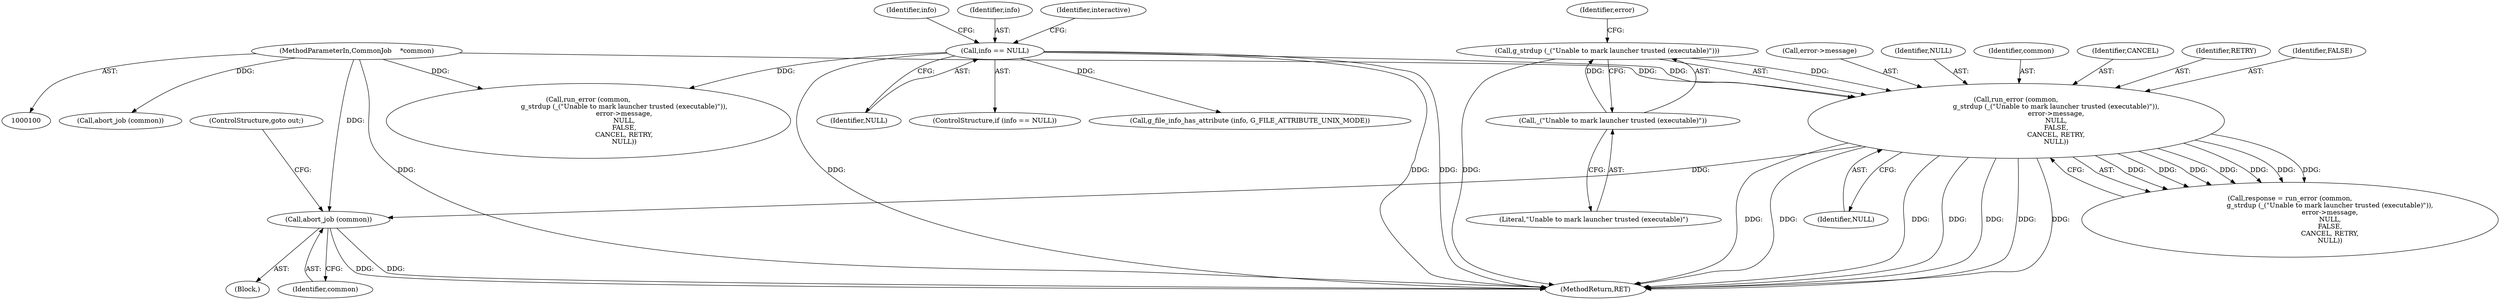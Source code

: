 digraph "0_nautilus_1630f53481f445ada0a455e9979236d31a8d3bb0_1@pointer" {
"1000235" [label="(Call,abort_job (common))"];
"1000208" [label="(Call,run_error (common,\n                                      g_strdup (_(\"Unable to mark launcher trusted (executable)\")),\n                                      error->message,\n                                      NULL,\n                                      FALSE,\n                                      CANCEL, RETRY,\n                                      NULL))"];
"1000101" [label="(MethodParameterIn,CommonJob    *common)"];
"1000210" [label="(Call,g_strdup (_(\"Unable to mark launcher trusted (executable)\")))"];
"1000211" [label="(Call,_(\"Unable to mark launcher trusted (executable)\"))"];
"1000116" [label="(Call,info == NULL)"];
"1000209" [label="(Identifier,common)"];
"1000116" [label="(Call,info == NULL)"];
"1000220" [label="(Identifier,NULL)"];
"1000218" [label="(Identifier,CANCEL)"];
"1000118" [label="(Identifier,NULL)"];
"1000210" [label="(Call,g_strdup (_(\"Unable to mark launcher trusted (executable)\")))"];
"1000125" [label="(Call,run_error (common,\n                                  g_strdup (_(\"Unable to mark launcher trusted (executable)\")),\n                                  error->message,\n                                  NULL,\n                                  FALSE,\n                                  CANCEL, RETRY,\n                                  NULL))"];
"1000152" [label="(Call,abort_job (common))"];
"1000115" [label="(ControlStructure,if (info == NULL))"];
"1000247" [label="(ControlStructure,goto out;)"];
"1000166" [label="(Call,g_file_info_has_attribute (info, G_FILE_ATTRIBUTE_UNIX_MODE))"];
"1000212" [label="(Literal,\"Unable to mark launcher trusted (executable)\")"];
"1000251" [label="(MethodReturn,RET)"];
"1000219" [label="(Identifier,RETRY)"];
"1000211" [label="(Call,_(\"Unable to mark launcher trusted (executable)\"))"];
"1000217" [label="(Identifier,FALSE)"];
"1000234" [label="(Block,)"];
"1000214" [label="(Identifier,error)"];
"1000236" [label="(Identifier,common)"];
"1000117" [label="(Identifier,info)"];
"1000213" [label="(Call,error->message)"];
"1000121" [label="(Identifier,interactive)"];
"1000235" [label="(Call,abort_job (common))"];
"1000101" [label="(MethodParameterIn,CommonJob    *common)"];
"1000206" [label="(Call,response = run_error (common,\n                                      g_strdup (_(\"Unable to mark launcher trusted (executable)\")),\n                                      error->message,\n                                      NULL,\n                                      FALSE,\n                                      CANCEL, RETRY,\n                                      NULL))"];
"1000208" [label="(Call,run_error (common,\n                                      g_strdup (_(\"Unable to mark launcher trusted (executable)\")),\n                                      error->message,\n                                      NULL,\n                                      FALSE,\n                                      CANCEL, RETRY,\n                                      NULL))"];
"1000216" [label="(Identifier,NULL)"];
"1000167" [label="(Identifier,info)"];
"1000235" -> "1000234"  [label="AST: "];
"1000235" -> "1000236"  [label="CFG: "];
"1000236" -> "1000235"  [label="AST: "];
"1000247" -> "1000235"  [label="CFG: "];
"1000235" -> "1000251"  [label="DDG: "];
"1000235" -> "1000251"  [label="DDG: "];
"1000208" -> "1000235"  [label="DDG: "];
"1000101" -> "1000235"  [label="DDG: "];
"1000208" -> "1000206"  [label="AST: "];
"1000208" -> "1000220"  [label="CFG: "];
"1000209" -> "1000208"  [label="AST: "];
"1000210" -> "1000208"  [label="AST: "];
"1000213" -> "1000208"  [label="AST: "];
"1000216" -> "1000208"  [label="AST: "];
"1000217" -> "1000208"  [label="AST: "];
"1000218" -> "1000208"  [label="AST: "];
"1000219" -> "1000208"  [label="AST: "];
"1000220" -> "1000208"  [label="AST: "];
"1000206" -> "1000208"  [label="CFG: "];
"1000208" -> "1000251"  [label="DDG: "];
"1000208" -> "1000251"  [label="DDG: "];
"1000208" -> "1000251"  [label="DDG: "];
"1000208" -> "1000251"  [label="DDG: "];
"1000208" -> "1000251"  [label="DDG: "];
"1000208" -> "1000251"  [label="DDG: "];
"1000208" -> "1000251"  [label="DDG: "];
"1000208" -> "1000206"  [label="DDG: "];
"1000208" -> "1000206"  [label="DDG: "];
"1000208" -> "1000206"  [label="DDG: "];
"1000208" -> "1000206"  [label="DDG: "];
"1000208" -> "1000206"  [label="DDG: "];
"1000208" -> "1000206"  [label="DDG: "];
"1000208" -> "1000206"  [label="DDG: "];
"1000101" -> "1000208"  [label="DDG: "];
"1000210" -> "1000208"  [label="DDG: "];
"1000116" -> "1000208"  [label="DDG: "];
"1000101" -> "1000100"  [label="AST: "];
"1000101" -> "1000251"  [label="DDG: "];
"1000101" -> "1000125"  [label="DDG: "];
"1000101" -> "1000152"  [label="DDG: "];
"1000210" -> "1000211"  [label="CFG: "];
"1000211" -> "1000210"  [label="AST: "];
"1000214" -> "1000210"  [label="CFG: "];
"1000210" -> "1000251"  [label="DDG: "];
"1000211" -> "1000210"  [label="DDG: "];
"1000211" -> "1000212"  [label="CFG: "];
"1000212" -> "1000211"  [label="AST: "];
"1000116" -> "1000115"  [label="AST: "];
"1000116" -> "1000118"  [label="CFG: "];
"1000117" -> "1000116"  [label="AST: "];
"1000118" -> "1000116"  [label="AST: "];
"1000121" -> "1000116"  [label="CFG: "];
"1000167" -> "1000116"  [label="CFG: "];
"1000116" -> "1000251"  [label="DDG: "];
"1000116" -> "1000251"  [label="DDG: "];
"1000116" -> "1000251"  [label="DDG: "];
"1000116" -> "1000125"  [label="DDG: "];
"1000116" -> "1000166"  [label="DDG: "];
}

